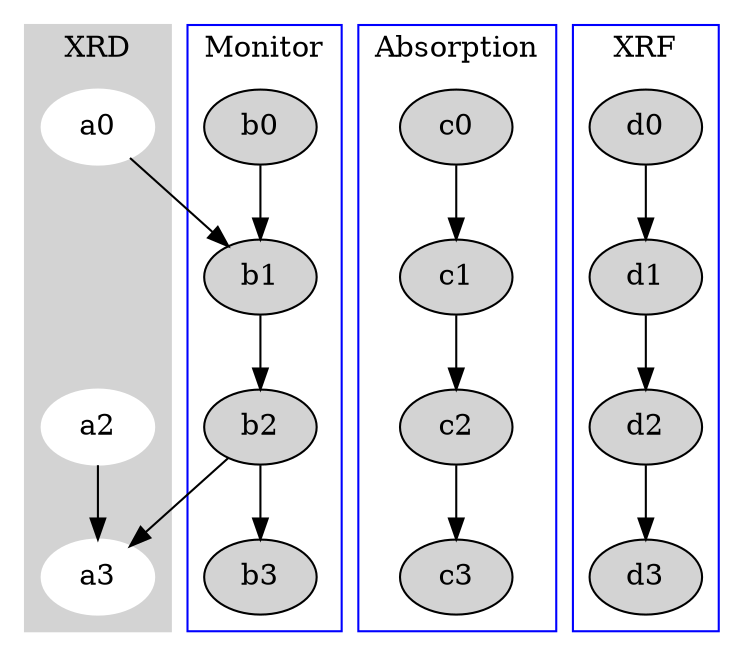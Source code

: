 digraph G {

	subgraph cluster_0 {
		style=filled;
		color=lightgrey;
		node [style=filled,color=white];
		a0 -> a1 -> a2 [style=invis]
                a2 -> a3
                a1 [style=invis];
                
		label = "XRD";
	}

	subgraph cluster_1 {
		node [style=filled];
		b0 -> b1 -> b2 -> b3;
		label = "Monitor";
		color=blue
	}

	subgraph cluster_2 {
		node [style=filled];
		c0 -> c1 -> c2 -> c3;
		label = "Absorption";
		color=blue
	}

	subgraph cluster_3 {
		node [style=filled];
		d0 -> d1 -> d2 -> d3;
		label = "XRF";
		color=blue
	}

        a1 [style=invis];

	a0 -> b1;
	b2 -> a3;
      

}
